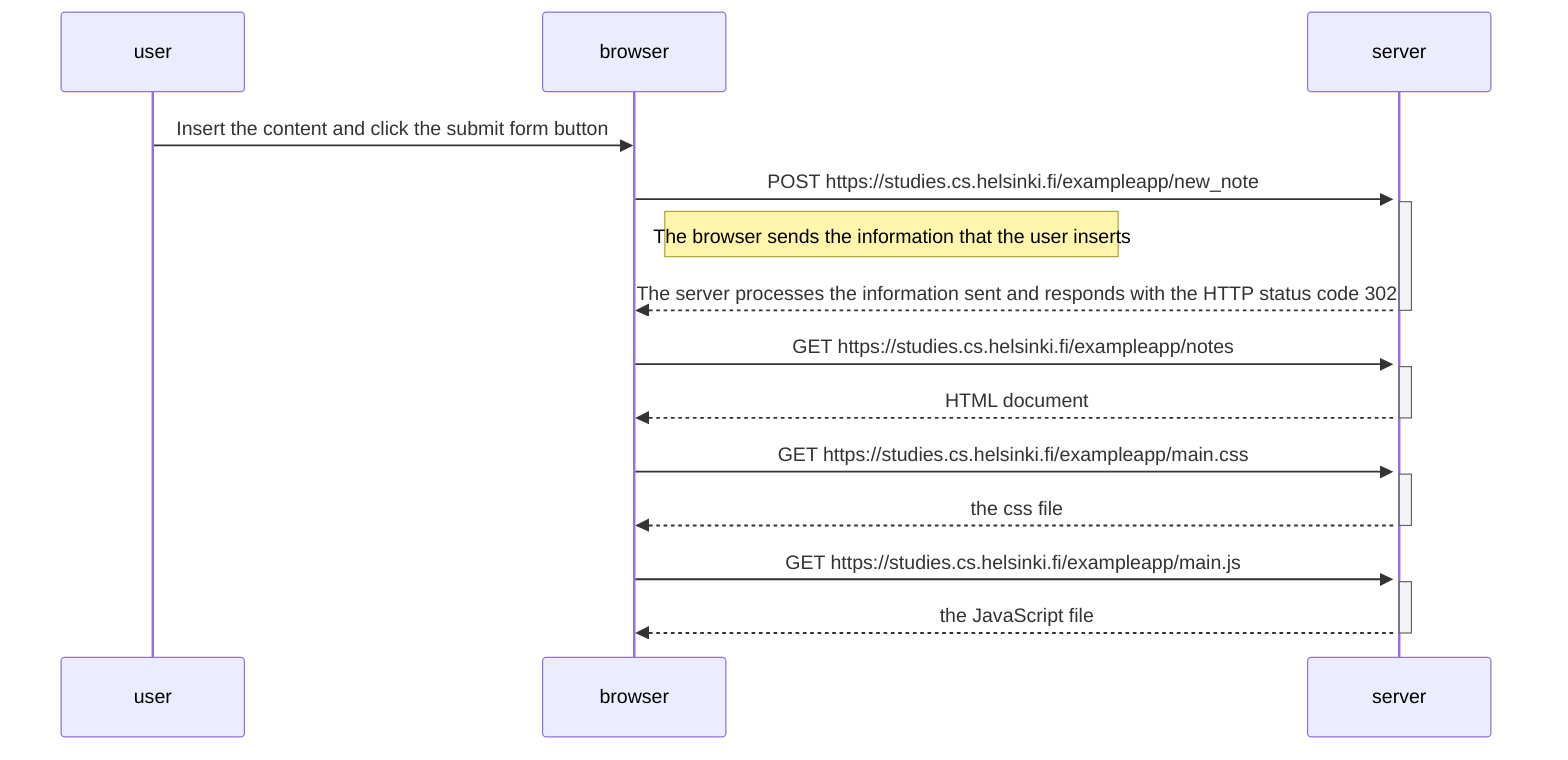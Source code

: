 sequenceDiagram
    participant user
    participant browser
    participant server

    user->>browser: Insert the content and click the submit form button 
    activate server

    browser->>server: POST https://studies.cs.helsinki.fi/exampleapp/new_note
    activate server
    Note right of browser: The browser sends the information that the user inserts
    server-->>browser: The server processes the information sent and responds with the HTTP status code 302
    deactivate server

    browser->>server: GET https://studies.cs.helsinki.fi/exampleapp/notes
    activate server
    server-->>browser: HTML document
    deactivate server

    browser->>server: GET https://studies.cs.helsinki.fi/exampleapp/main.css
    activate server
    server-->>browser: the css file
    deactivate server

    browser->>server: GET https://studies.cs.helsinki.fi/exampleapp/main.js
    activate server
    server-->>browser: the JavaScript file
    deactivate server